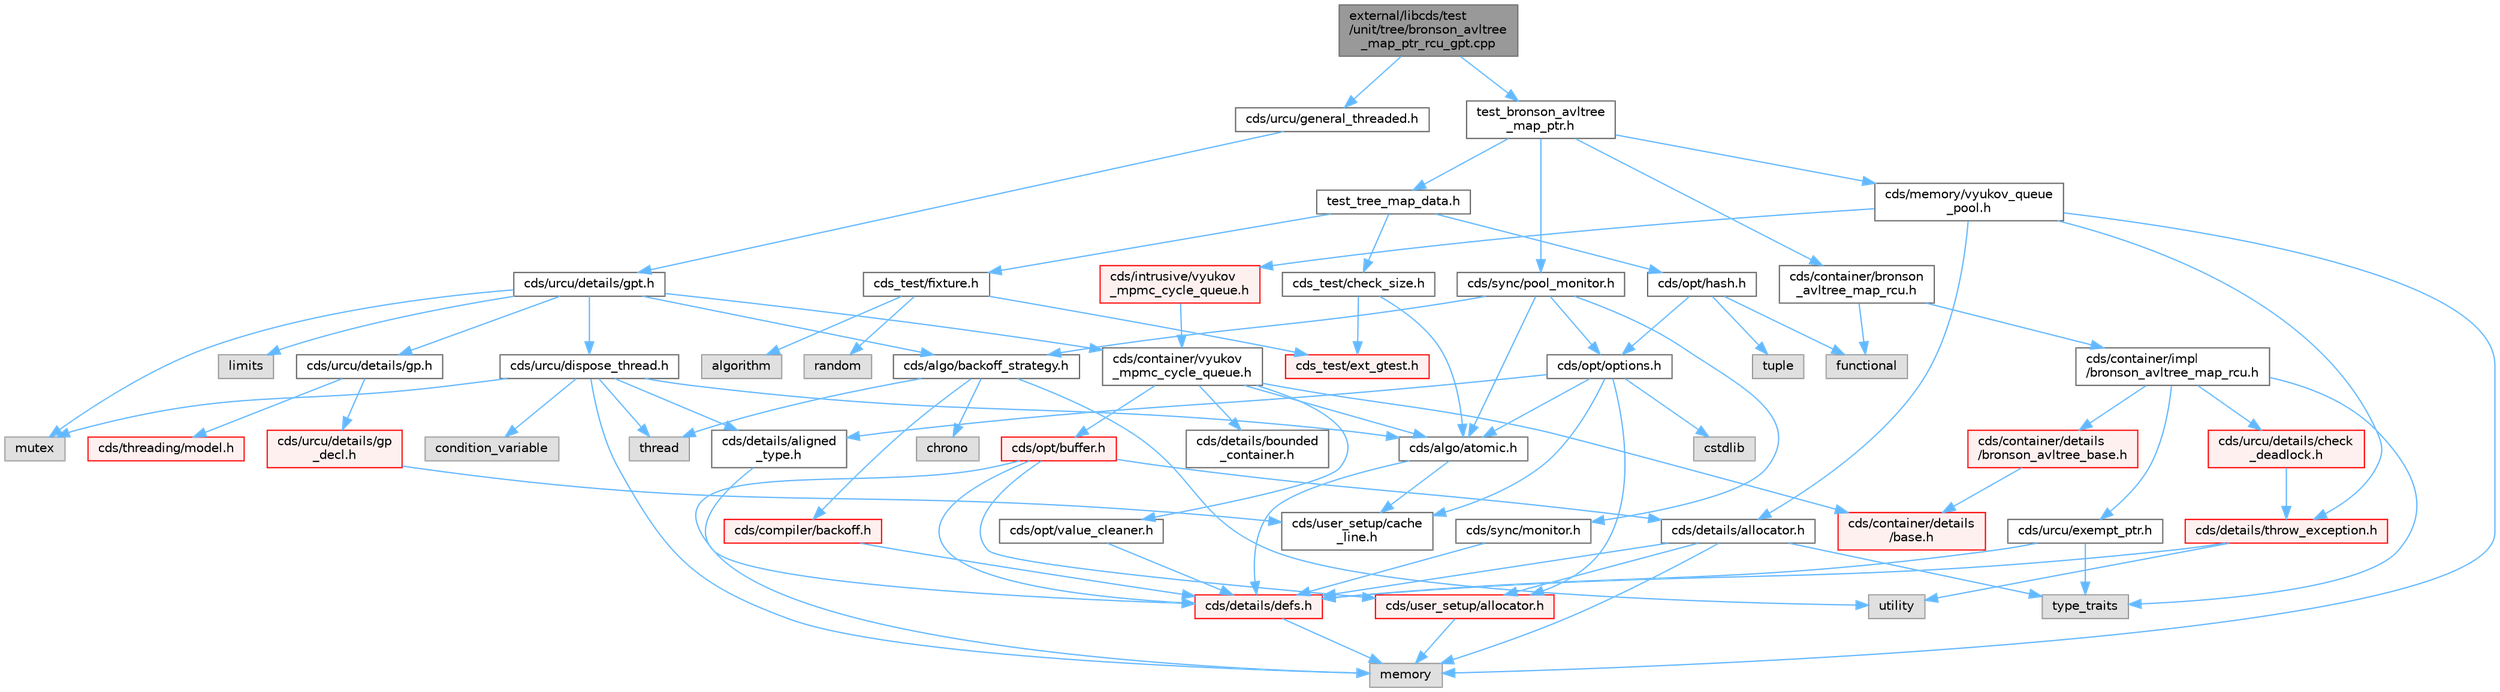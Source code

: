digraph "external/libcds/test/unit/tree/bronson_avltree_map_ptr_rcu_gpt.cpp"
{
 // LATEX_PDF_SIZE
  bgcolor="transparent";
  edge [fontname=Helvetica,fontsize=10,labelfontname=Helvetica,labelfontsize=10];
  node [fontname=Helvetica,fontsize=10,shape=box,height=0.2,width=0.4];
  Node1 [id="Node000001",label="external/libcds/test\l/unit/tree/bronson_avltree\l_map_ptr_rcu_gpt.cpp",height=0.2,width=0.4,color="gray40", fillcolor="grey60", style="filled", fontcolor="black",tooltip=" "];
  Node1 -> Node2 [id="edge85_Node000001_Node000002",color="steelblue1",style="solid",tooltip=" "];
  Node2 [id="Node000002",label="cds/urcu/general_threaded.h",height=0.2,width=0.4,color="grey40", fillcolor="white", style="filled",URL="$general__threaded_8h.html",tooltip=" "];
  Node2 -> Node3 [id="edge86_Node000002_Node000003",color="steelblue1",style="solid",tooltip=" "];
  Node3 [id="Node000003",label="cds/urcu/details/gpt.h",height=0.2,width=0.4,color="grey40", fillcolor="white", style="filled",URL="$gpt_8h.html",tooltip=" "];
  Node3 -> Node4 [id="edge87_Node000003_Node000004",color="steelblue1",style="solid",tooltip=" "];
  Node4 [id="Node000004",label="mutex",height=0.2,width=0.4,color="grey60", fillcolor="#E0E0E0", style="filled",tooltip=" "];
  Node3 -> Node5 [id="edge88_Node000003_Node000005",color="steelblue1",style="solid",tooltip=" "];
  Node5 [id="Node000005",label="limits",height=0.2,width=0.4,color="grey60", fillcolor="#E0E0E0", style="filled",tooltip=" "];
  Node3 -> Node6 [id="edge89_Node000003_Node000006",color="steelblue1",style="solid",tooltip=" "];
  Node6 [id="Node000006",label="cds/urcu/details/gp.h",height=0.2,width=0.4,color="grey40", fillcolor="white", style="filled",URL="$gp_8h.html",tooltip=" "];
  Node6 -> Node7 [id="edge90_Node000006_Node000007",color="steelblue1",style="solid",tooltip=" "];
  Node7 [id="Node000007",label="cds/urcu/details/gp\l_decl.h",height=0.2,width=0.4,color="red", fillcolor="#FFF0F0", style="filled",URL="$gp__decl_8h.html",tooltip=" "];
  Node7 -> Node23 [id="edge91_Node000007_Node000023",color="steelblue1",style="solid",tooltip=" "];
  Node23 [id="Node000023",label="cds/user_setup/cache\l_line.h",height=0.2,width=0.4,color="grey40", fillcolor="white", style="filled",URL="$cache__line_8h.html",tooltip="Cache-line size definition"];
  Node6 -> Node47 [id="edge92_Node000006_Node000047",color="steelblue1",style="solid",tooltip=" "];
  Node47 [id="Node000047",label="cds/threading/model.h",height=0.2,width=0.4,color="red", fillcolor="#FFF0F0", style="filled",URL="$model_8h.html",tooltip=" "];
  Node3 -> Node54 [id="edge93_Node000003_Node000054",color="steelblue1",style="solid",tooltip=" "];
  Node54 [id="Node000054",label="cds/urcu/dispose_thread.h",height=0.2,width=0.4,color="grey40", fillcolor="white", style="filled",URL="$dispose__thread_8h.html",tooltip=" "];
  Node54 -> Node18 [id="edge94_Node000054_Node000018",color="steelblue1",style="solid",tooltip=" "];
  Node18 [id="Node000018",label="memory",height=0.2,width=0.4,color="grey60", fillcolor="#E0E0E0", style="filled",tooltip=" "];
  Node54 -> Node37 [id="edge95_Node000054_Node000037",color="steelblue1",style="solid",tooltip=" "];
  Node37 [id="Node000037",label="thread",height=0.2,width=0.4,color="grey60", fillcolor="#E0E0E0", style="filled",tooltip=" "];
  Node54 -> Node4 [id="edge96_Node000054_Node000004",color="steelblue1",style="solid",tooltip=" "];
  Node54 -> Node55 [id="edge97_Node000054_Node000055",color="steelblue1",style="solid",tooltip=" "];
  Node55 [id="Node000055",label="condition_variable",height=0.2,width=0.4,color="grey60", fillcolor="#E0E0E0", style="filled",tooltip=" "];
  Node54 -> Node56 [id="edge98_Node000054_Node000056",color="steelblue1",style="solid",tooltip=" "];
  Node56 [id="Node000056",label="cds/details/aligned\l_type.h",height=0.2,width=0.4,color="grey40", fillcolor="white", style="filled",URL="$aligned__type_8h.html",tooltip=" "];
  Node56 -> Node10 [id="edge99_Node000056_Node000010",color="steelblue1",style="solid",tooltip=" "];
  Node10 [id="Node000010",label="cds/details/defs.h",height=0.2,width=0.4,color="red", fillcolor="#FFF0F0", style="filled",URL="$details_2defs_8h.html",tooltip=" "];
  Node10 -> Node18 [id="edge100_Node000010_Node000018",color="steelblue1",style="solid",tooltip=" "];
  Node54 -> Node9 [id="edge101_Node000054_Node000009",color="steelblue1",style="solid",tooltip=" "];
  Node9 [id="Node000009",label="cds/algo/atomic.h",height=0.2,width=0.4,color="grey40", fillcolor="white", style="filled",URL="$external_2libcds_2cds_2algo_2atomic_8h.html",tooltip=" "];
  Node9 -> Node10 [id="edge102_Node000009_Node000010",color="steelblue1",style="solid",tooltip=" "];
  Node9 -> Node23 [id="edge103_Node000009_Node000023",color="steelblue1",style="solid",tooltip=" "];
  Node3 -> Node57 [id="edge104_Node000003_Node000057",color="steelblue1",style="solid",tooltip=" "];
  Node57 [id="Node000057",label="cds/algo/backoff_strategy.h",height=0.2,width=0.4,color="grey40", fillcolor="white", style="filled",URL="$backoff__strategy_8h.html",tooltip=" "];
  Node57 -> Node42 [id="edge105_Node000057_Node000042",color="steelblue1",style="solid",tooltip=" "];
  Node42 [id="Node000042",label="utility",height=0.2,width=0.4,color="grey60", fillcolor="#E0E0E0", style="filled",tooltip=" "];
  Node57 -> Node37 [id="edge106_Node000057_Node000037",color="steelblue1",style="solid",tooltip=" "];
  Node57 -> Node58 [id="edge107_Node000057_Node000058",color="steelblue1",style="solid",tooltip=" "];
  Node58 [id="Node000058",label="chrono",height=0.2,width=0.4,color="grey60", fillcolor="#E0E0E0", style="filled",tooltip=" "];
  Node57 -> Node59 [id="edge108_Node000057_Node000059",color="steelblue1",style="solid",tooltip=" "];
  Node59 [id="Node000059",label="cds/compiler/backoff.h",height=0.2,width=0.4,color="red", fillcolor="#FFF0F0", style="filled",URL="$backoff_8h.html",tooltip=" "];
  Node59 -> Node10 [id="edge109_Node000059_Node000010",color="steelblue1",style="solid",tooltip=" "];
  Node3 -> Node61 [id="edge110_Node000003_Node000061",color="steelblue1",style="solid",tooltip=" "];
  Node61 [id="Node000061",label="cds/container/vyukov\l_mpmc_cycle_queue.h",height=0.2,width=0.4,color="grey40", fillcolor="white", style="filled",URL="$container_2vyukov__mpmc__cycle__queue_8h.html",tooltip=" "];
  Node61 -> Node62 [id="edge111_Node000061_Node000062",color="steelblue1",style="solid",tooltip=" "];
  Node62 [id="Node000062",label="cds/container/details\l/base.h",height=0.2,width=0.4,color="red", fillcolor="#FFF0F0", style="filled",URL="$external_2libcds_2cds_2container_2details_2base_8h.html",tooltip=" "];
  Node61 -> Node67 [id="edge112_Node000061_Node000067",color="steelblue1",style="solid",tooltip=" "];
  Node67 [id="Node000067",label="cds/opt/buffer.h",height=0.2,width=0.4,color="red", fillcolor="#FFF0F0", style="filled",URL="$external_2libcds_2cds_2opt_2buffer_8h.html",tooltip=" "];
  Node67 -> Node10 [id="edge113_Node000067_Node000010",color="steelblue1",style="solid",tooltip=" "];
  Node67 -> Node27 [id="edge114_Node000067_Node000027",color="steelblue1",style="solid",tooltip=" "];
  Node27 [id="Node000027",label="cds/user_setup/allocator.h",height=0.2,width=0.4,color="red", fillcolor="#FFF0F0", style="filled",URL="$external_2libcds_2cds_2user__setup_2allocator_8h.html",tooltip="Default implementation of allocator classes."];
  Node27 -> Node18 [id="edge115_Node000027_Node000018",color="steelblue1",style="solid",tooltip=" "];
  Node67 -> Node25 [id="edge116_Node000067_Node000025",color="steelblue1",style="solid",tooltip=" "];
  Node25 [id="Node000025",label="cds/details/allocator.h",height=0.2,width=0.4,color="grey40", fillcolor="white", style="filled",URL="$external_2libcds_2cds_2details_2allocator_8h.html",tooltip=" "];
  Node25 -> Node26 [id="edge117_Node000025_Node000026",color="steelblue1",style="solid",tooltip=" "];
  Node26 [id="Node000026",label="type_traits",height=0.2,width=0.4,color="grey60", fillcolor="#E0E0E0", style="filled",tooltip=" "];
  Node25 -> Node18 [id="edge118_Node000025_Node000018",color="steelblue1",style="solid",tooltip=" "];
  Node25 -> Node10 [id="edge119_Node000025_Node000010",color="steelblue1",style="solid",tooltip=" "];
  Node25 -> Node27 [id="edge120_Node000025_Node000027",color="steelblue1",style="solid",tooltip=" "];
  Node67 -> Node18 [id="edge121_Node000067_Node000018",color="steelblue1",style="solid",tooltip=" "];
  Node61 -> Node69 [id="edge122_Node000061_Node000069",color="steelblue1",style="solid",tooltip=" "];
  Node69 [id="Node000069",label="cds/opt/value_cleaner.h",height=0.2,width=0.4,color="grey40", fillcolor="white", style="filled",URL="$value__cleaner_8h.html",tooltip=" "];
  Node69 -> Node10 [id="edge123_Node000069_Node000010",color="steelblue1",style="solid",tooltip=" "];
  Node61 -> Node9 [id="edge124_Node000061_Node000009",color="steelblue1",style="solid",tooltip=" "];
  Node61 -> Node70 [id="edge125_Node000061_Node000070",color="steelblue1",style="solid",tooltip=" "];
  Node70 [id="Node000070",label="cds/details/bounded\l_container.h",height=0.2,width=0.4,color="grey40", fillcolor="white", style="filled",URL="$bounded__container_8h.html",tooltip=" "];
  Node1 -> Node71 [id="edge126_Node000001_Node000071",color="steelblue1",style="solid",tooltip=" "];
  Node71 [id="Node000071",label="test_bronson_avltree\l_map_ptr.h",height=0.2,width=0.4,color="grey40", fillcolor="white", style="filled",URL="$test__bronson__avltree__map__ptr_8h.html",tooltip=" "];
  Node71 -> Node72 [id="edge127_Node000071_Node000072",color="steelblue1",style="solid",tooltip=" "];
  Node72 [id="Node000072",label="test_tree_map_data.h",height=0.2,width=0.4,color="grey40", fillcolor="white", style="filled",URL="$test__tree__map__data_8h.html",tooltip=" "];
  Node72 -> Node73 [id="edge128_Node000072_Node000073",color="steelblue1",style="solid",tooltip=" "];
  Node73 [id="Node000073",label="cds_test/check_size.h",height=0.2,width=0.4,color="grey40", fillcolor="white", style="filled",URL="$check__size_8h.html",tooltip=" "];
  Node73 -> Node74 [id="edge129_Node000073_Node000074",color="steelblue1",style="solid",tooltip=" "];
  Node74 [id="Node000074",label="cds_test/ext_gtest.h",height=0.2,width=0.4,color="red", fillcolor="#FFF0F0", style="filled",URL="$ext__gtest_8h.html",tooltip=" "];
  Node73 -> Node9 [id="edge130_Node000073_Node000009",color="steelblue1",style="solid",tooltip=" "];
  Node72 -> Node76 [id="edge131_Node000072_Node000076",color="steelblue1",style="solid",tooltip=" "];
  Node76 [id="Node000076",label="cds_test/fixture.h",height=0.2,width=0.4,color="grey40", fillcolor="white", style="filled",URL="$fixture_8h.html",tooltip=" "];
  Node76 -> Node74 [id="edge132_Node000076_Node000074",color="steelblue1",style="solid",tooltip=" "];
  Node76 -> Node77 [id="edge133_Node000076_Node000077",color="steelblue1",style="solid",tooltip=" "];
  Node77 [id="Node000077",label="algorithm",height=0.2,width=0.4,color="grey60", fillcolor="#E0E0E0", style="filled",tooltip=" "];
  Node76 -> Node78 [id="edge134_Node000076_Node000078",color="steelblue1",style="solid",tooltip=" "];
  Node78 [id="Node000078",label="random",height=0.2,width=0.4,color="grey60", fillcolor="#E0E0E0", style="filled",tooltip=" "];
  Node72 -> Node79 [id="edge135_Node000072_Node000079",color="steelblue1",style="solid",tooltip=" "];
  Node79 [id="Node000079",label="cds/opt/hash.h",height=0.2,width=0.4,color="grey40", fillcolor="white", style="filled",URL="$external_2libcds_2cds_2opt_2hash_8h.html",tooltip=" "];
  Node79 -> Node80 [id="edge136_Node000079_Node000080",color="steelblue1",style="solid",tooltip=" "];
  Node80 [id="Node000080",label="tuple",height=0.2,width=0.4,color="grey60", fillcolor="#E0E0E0", style="filled",tooltip=" "];
  Node79 -> Node81 [id="edge137_Node000079_Node000081",color="steelblue1",style="solid",tooltip=" "];
  Node81 [id="Node000081",label="functional",height=0.2,width=0.4,color="grey60", fillcolor="#E0E0E0", style="filled",tooltip=" "];
  Node79 -> Node66 [id="edge138_Node000079_Node000066",color="steelblue1",style="solid",tooltip=" "];
  Node66 [id="Node000066",label="cds/opt/options.h",height=0.2,width=0.4,color="grey40", fillcolor="white", style="filled",URL="$opt_2options_8h.html",tooltip=" "];
  Node66 -> Node39 [id="edge139_Node000066_Node000039",color="steelblue1",style="solid",tooltip=" "];
  Node39 [id="Node000039",label="cstdlib",height=0.2,width=0.4,color="grey60", fillcolor="#E0E0E0", style="filled",tooltip=" "];
  Node66 -> Node56 [id="edge140_Node000066_Node000056",color="steelblue1",style="solid",tooltip=" "];
  Node66 -> Node27 [id="edge141_Node000066_Node000027",color="steelblue1",style="solid",tooltip=" "];
  Node66 -> Node23 [id="edge142_Node000066_Node000023",color="steelblue1",style="solid",tooltip=" "];
  Node66 -> Node9 [id="edge143_Node000066_Node000009",color="steelblue1",style="solid",tooltip=" "];
  Node71 -> Node82 [id="edge144_Node000071_Node000082",color="steelblue1",style="solid",tooltip=" "];
  Node82 [id="Node000082",label="cds/container/bronson\l_avltree_map_rcu.h",height=0.2,width=0.4,color="grey40", fillcolor="white", style="filled",URL="$bronson__avltree__map__rcu_8h.html",tooltip=" "];
  Node82 -> Node81 [id="edge145_Node000082_Node000081",color="steelblue1",style="solid",tooltip=" "];
  Node82 -> Node83 [id="edge146_Node000082_Node000083",color="steelblue1",style="solid",tooltip=" "];
  Node83 [id="Node000083",label="cds/container/impl\l/bronson_avltree_map_rcu.h",height=0.2,width=0.4,color="grey40", fillcolor="white", style="filled",URL="$impl_2bronson__avltree__map__rcu_8h.html",tooltip=" "];
  Node83 -> Node26 [id="edge147_Node000083_Node000026",color="steelblue1",style="solid",tooltip=" "];
  Node83 -> Node84 [id="edge148_Node000083_Node000084",color="steelblue1",style="solid",tooltip=" "];
  Node84 [id="Node000084",label="cds/container/details\l/bronson_avltree_base.h",height=0.2,width=0.4,color="red", fillcolor="#FFF0F0", style="filled",URL="$bronson__avltree__base_8h.html",tooltip=" "];
  Node84 -> Node62 [id="edge149_Node000084_Node000062",color="steelblue1",style="solid",tooltip=" "];
  Node83 -> Node90 [id="edge150_Node000083_Node000090",color="steelblue1",style="solid",tooltip=" "];
  Node90 [id="Node000090",label="cds/urcu/details/check\l_deadlock.h",height=0.2,width=0.4,color="red", fillcolor="#FFF0F0", style="filled",URL="$check__deadlock_8h.html",tooltip=" "];
  Node90 -> Node40 [id="edge151_Node000090_Node000040",color="steelblue1",style="solid",tooltip=" "];
  Node40 [id="Node000040",label="cds/details/throw_exception.h",height=0.2,width=0.4,color="red", fillcolor="#FFF0F0", style="filled",URL="$throw__exception_8h.html",tooltip=" "];
  Node40 -> Node10 [id="edge152_Node000040_Node000010",color="steelblue1",style="solid",tooltip=" "];
  Node40 -> Node42 [id="edge153_Node000040_Node000042",color="steelblue1",style="solid",tooltip=" "];
  Node83 -> Node91 [id="edge154_Node000083_Node000091",color="steelblue1",style="solid",tooltip=" "];
  Node91 [id="Node000091",label="cds/urcu/exempt_ptr.h",height=0.2,width=0.4,color="grey40", fillcolor="white", style="filled",URL="$exempt__ptr_8h.html",tooltip=" "];
  Node91 -> Node26 [id="edge155_Node000091_Node000026",color="steelblue1",style="solid",tooltip=" "];
  Node91 -> Node10 [id="edge156_Node000091_Node000010",color="steelblue1",style="solid",tooltip=" "];
  Node71 -> Node92 [id="edge157_Node000071_Node000092",color="steelblue1",style="solid",tooltip=" "];
  Node92 [id="Node000092",label="cds/sync/pool_monitor.h",height=0.2,width=0.4,color="grey40", fillcolor="white", style="filled",URL="$pool__monitor_8h.html",tooltip=" "];
  Node92 -> Node89 [id="edge158_Node000092_Node000089",color="steelblue1",style="solid",tooltip=" "];
  Node89 [id="Node000089",label="cds/sync/monitor.h",height=0.2,width=0.4,color="grey40", fillcolor="white", style="filled",URL="$monitor_8h.html",tooltip=" "];
  Node89 -> Node10 [id="edge159_Node000089_Node000010",color="steelblue1",style="solid",tooltip=" "];
  Node92 -> Node9 [id="edge160_Node000092_Node000009",color="steelblue1",style="solid",tooltip=" "];
  Node92 -> Node57 [id="edge161_Node000092_Node000057",color="steelblue1",style="solid",tooltip=" "];
  Node92 -> Node66 [id="edge162_Node000092_Node000066",color="steelblue1",style="solid",tooltip=" "];
  Node71 -> Node93 [id="edge163_Node000071_Node000093",color="steelblue1",style="solid",tooltip=" "];
  Node93 [id="Node000093",label="cds/memory/vyukov_queue\l_pool.h",height=0.2,width=0.4,color="grey40", fillcolor="white", style="filled",URL="$vyukov__queue__pool_8h.html",tooltip=" "];
  Node93 -> Node25 [id="edge164_Node000093_Node000025",color="steelblue1",style="solid",tooltip=" "];
  Node93 -> Node94 [id="edge165_Node000093_Node000094",color="steelblue1",style="solid",tooltip=" "];
  Node94 [id="Node000094",label="cds/intrusive/vyukov\l_mpmc_cycle_queue.h",height=0.2,width=0.4,color="red", fillcolor="#FFF0F0", style="filled",URL="$intrusive_2vyukov__mpmc__cycle__queue_8h.html",tooltip=" "];
  Node94 -> Node61 [id="edge166_Node000094_Node000061",color="steelblue1",style="solid",tooltip=" "];
  Node93 -> Node40 [id="edge167_Node000093_Node000040",color="steelblue1",style="solid",tooltip=" "];
  Node93 -> Node18 [id="edge168_Node000093_Node000018",color="steelblue1",style="solid",tooltip=" "];
}
